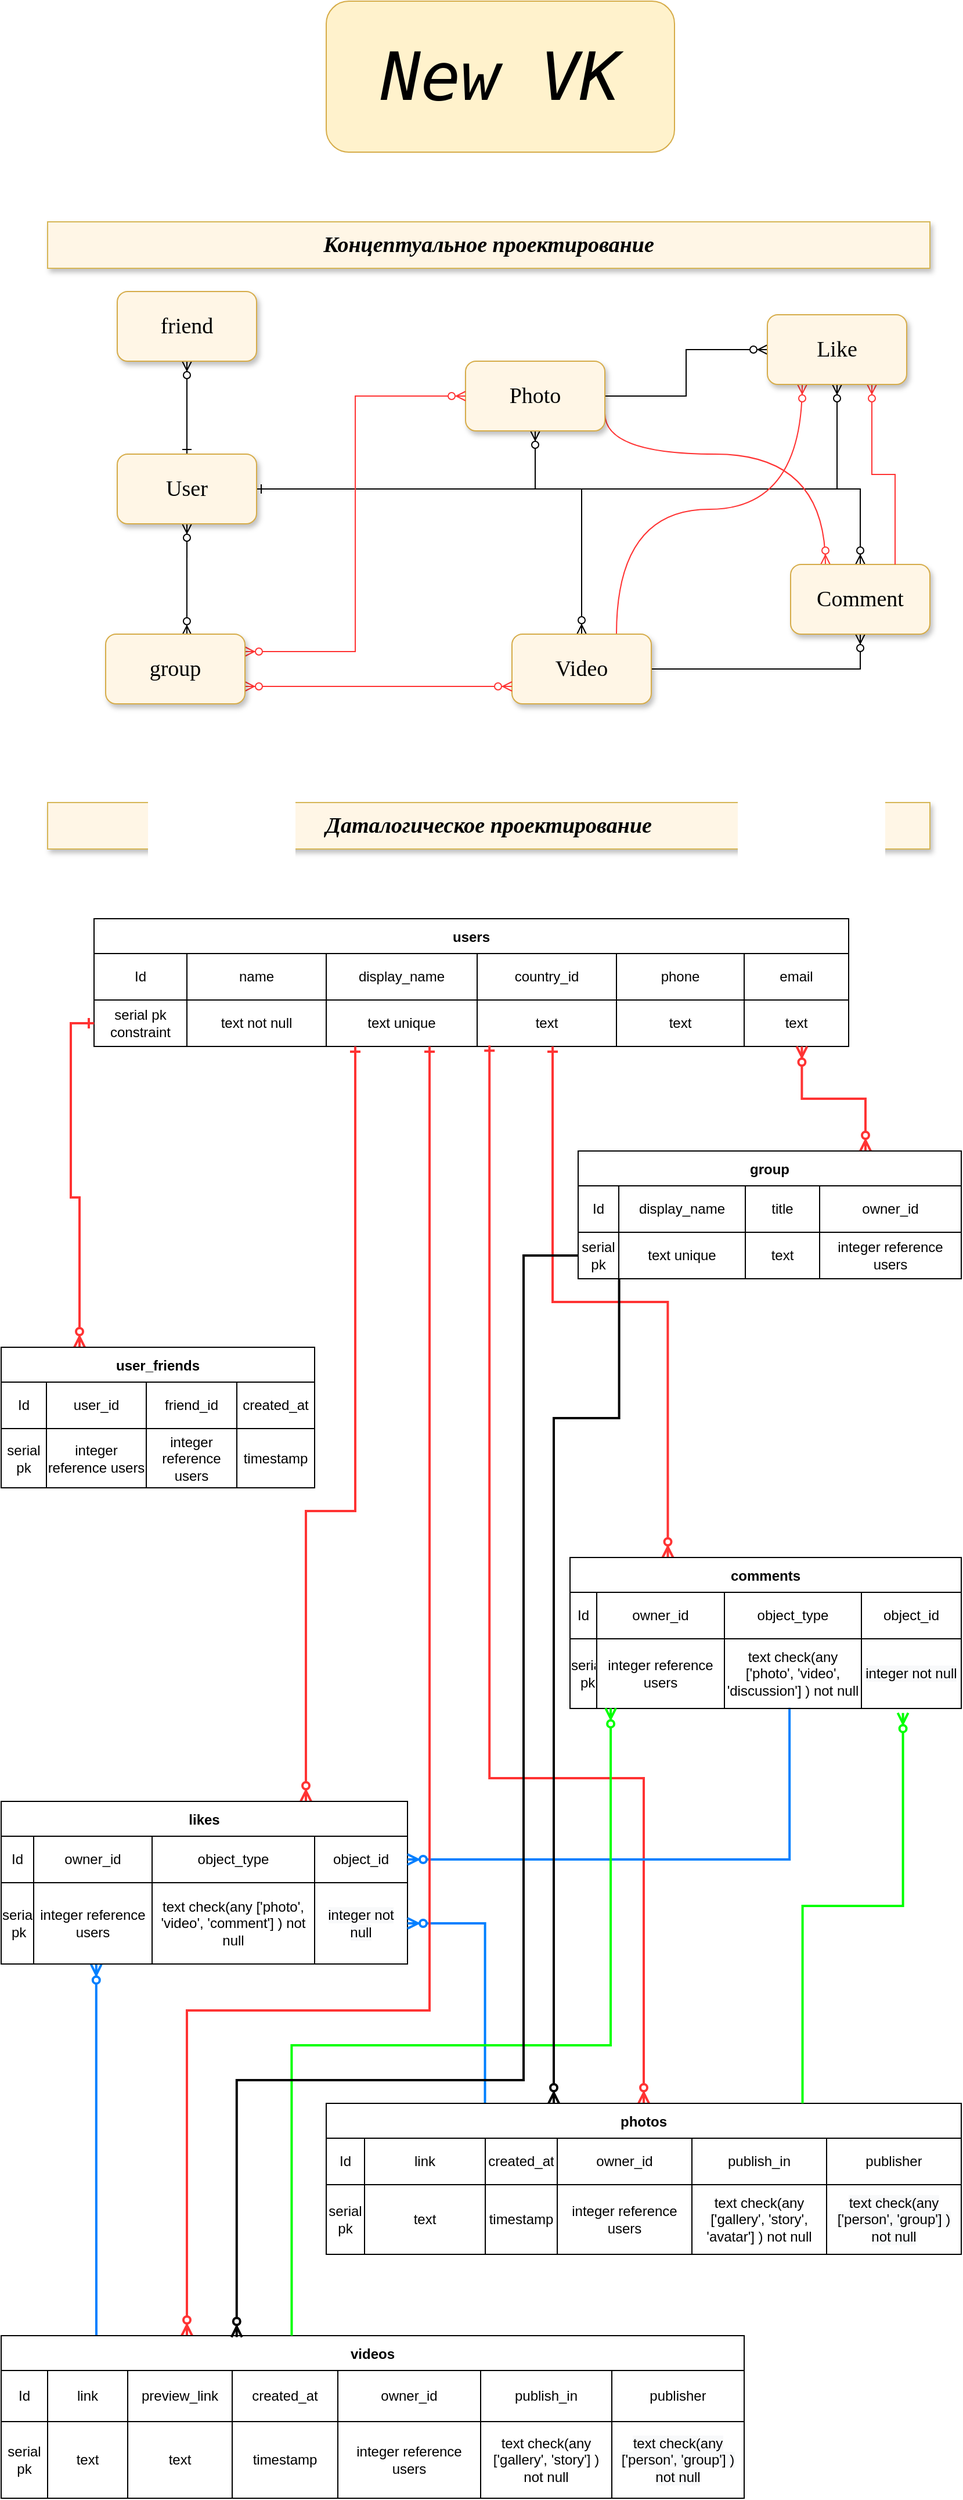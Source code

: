 <mxfile version="15.1.4" type="github">
  <diagram id="Rz3GIVtquo-JVCMN12t_" name="Page-1">
    <mxGraphModel dx="1384" dy="850" grid="1" gridSize="10" guides="1" tooltips="1" connect="1" arrows="1" fold="1" page="1" pageScale="1" pageWidth="827" pageHeight="1169" math="0" shadow="0">
      <root>
        <mxCell id="0" />
        <mxCell id="1" parent="0" />
        <mxCell id="J84wWIYpIRQKEK9uiSm3-2" value="users" style="shape=table;startSize=30;container=1;collapsible=0;childLayout=tableLayout;fontStyle=1;align=center;pointerEvents=1;" parent="1" vertex="1">
          <mxGeometry x="80" y="800" width="650" height="110" as="geometry" />
        </mxCell>
        <mxCell id="J84wWIYpIRQKEK9uiSm3-3" value="" style="shape=partialRectangle;html=1;whiteSpace=wrap;collapsible=0;dropTarget=0;pointerEvents=0;fillColor=none;top=0;left=0;bottom=0;right=0;points=[[0,0.5],[1,0.5]];portConstraint=eastwest;" parent="J84wWIYpIRQKEK9uiSm3-2" vertex="1">
          <mxGeometry y="30" width="650" height="40" as="geometry" />
        </mxCell>
        <mxCell id="J84wWIYpIRQKEK9uiSm3-4" value="Id" style="shape=partialRectangle;html=1;whiteSpace=wrap;connectable=0;fillColor=none;top=0;left=0;bottom=0;right=0;overflow=hidden;pointerEvents=1;" parent="J84wWIYpIRQKEK9uiSm3-3" vertex="1">
          <mxGeometry width="80" height="40" as="geometry" />
        </mxCell>
        <mxCell id="J84wWIYpIRQKEK9uiSm3-5" value="name" style="shape=partialRectangle;html=1;whiteSpace=wrap;connectable=0;fillColor=none;top=0;left=0;bottom=0;right=0;overflow=hidden;pointerEvents=1;" parent="J84wWIYpIRQKEK9uiSm3-3" vertex="1">
          <mxGeometry x="80" width="120" height="40" as="geometry" />
        </mxCell>
        <mxCell id="J84wWIYpIRQKEK9uiSm3-6" value="display_name" style="shape=partialRectangle;html=1;whiteSpace=wrap;connectable=0;fillColor=none;top=0;left=0;bottom=0;right=0;overflow=hidden;pointerEvents=1;" parent="J84wWIYpIRQKEK9uiSm3-3" vertex="1">
          <mxGeometry x="200" width="130" height="40" as="geometry" />
        </mxCell>
        <mxCell id="J84wWIYpIRQKEK9uiSm3-16" value="country_id" style="shape=partialRectangle;html=1;whiteSpace=wrap;connectable=0;fillColor=none;top=0;left=0;bottom=0;right=0;overflow=hidden;pointerEvents=1;" parent="J84wWIYpIRQKEK9uiSm3-3" vertex="1">
          <mxGeometry x="330" width="120" height="40" as="geometry" />
        </mxCell>
        <mxCell id="J84wWIYpIRQKEK9uiSm3-19" value="phone" style="shape=partialRectangle;html=1;whiteSpace=wrap;connectable=0;fillColor=none;top=0;left=0;bottom=0;right=0;overflow=hidden;pointerEvents=1;" parent="J84wWIYpIRQKEK9uiSm3-3" vertex="1">
          <mxGeometry x="450" width="110" height="40" as="geometry" />
        </mxCell>
        <mxCell id="J84wWIYpIRQKEK9uiSm3-22" value="email" style="shape=partialRectangle;html=1;whiteSpace=wrap;connectable=0;fillColor=none;top=0;left=0;bottom=0;right=0;overflow=hidden;pointerEvents=1;" parent="J84wWIYpIRQKEK9uiSm3-3" vertex="1">
          <mxGeometry x="560" width="90" height="40" as="geometry" />
        </mxCell>
        <mxCell id="J84wWIYpIRQKEK9uiSm3-7" value="" style="shape=partialRectangle;html=1;whiteSpace=wrap;collapsible=0;dropTarget=0;pointerEvents=0;fillColor=none;top=0;left=0;bottom=0;right=0;points=[[0,0.5],[1,0.5]];portConstraint=eastwest;" parent="J84wWIYpIRQKEK9uiSm3-2" vertex="1">
          <mxGeometry y="70" width="650" height="40" as="geometry" />
        </mxCell>
        <mxCell id="J84wWIYpIRQKEK9uiSm3-8" value="serial pk constraint" style="shape=partialRectangle;html=1;whiteSpace=wrap;connectable=0;fillColor=none;top=0;left=0;bottom=0;right=0;overflow=hidden;pointerEvents=1;" parent="J84wWIYpIRQKEK9uiSm3-7" vertex="1">
          <mxGeometry width="80" height="40" as="geometry" />
        </mxCell>
        <mxCell id="J84wWIYpIRQKEK9uiSm3-9" value="text not null" style="shape=partialRectangle;html=1;whiteSpace=wrap;connectable=0;fillColor=none;top=0;left=0;bottom=0;right=0;overflow=hidden;pointerEvents=1;" parent="J84wWIYpIRQKEK9uiSm3-7" vertex="1">
          <mxGeometry x="80" width="120" height="40" as="geometry" />
        </mxCell>
        <mxCell id="J84wWIYpIRQKEK9uiSm3-10" value="text unique" style="shape=partialRectangle;html=1;whiteSpace=wrap;connectable=0;fillColor=none;top=0;left=0;bottom=0;right=0;overflow=hidden;pointerEvents=1;" parent="J84wWIYpIRQKEK9uiSm3-7" vertex="1">
          <mxGeometry x="200" width="130" height="40" as="geometry" />
        </mxCell>
        <mxCell id="J84wWIYpIRQKEK9uiSm3-17" value="text" style="shape=partialRectangle;html=1;whiteSpace=wrap;connectable=0;fillColor=none;top=0;left=0;bottom=0;right=0;overflow=hidden;pointerEvents=1;" parent="J84wWIYpIRQKEK9uiSm3-7" vertex="1">
          <mxGeometry x="330" width="120" height="40" as="geometry" />
        </mxCell>
        <mxCell id="J84wWIYpIRQKEK9uiSm3-20" value="text" style="shape=partialRectangle;html=1;whiteSpace=wrap;connectable=0;fillColor=none;top=0;left=0;bottom=0;right=0;overflow=hidden;pointerEvents=1;" parent="J84wWIYpIRQKEK9uiSm3-7" vertex="1">
          <mxGeometry x="450" width="110" height="40" as="geometry" />
        </mxCell>
        <mxCell id="J84wWIYpIRQKEK9uiSm3-23" value="text" style="shape=partialRectangle;html=1;whiteSpace=wrap;connectable=0;fillColor=none;top=0;left=0;bottom=0;right=0;overflow=hidden;pointerEvents=1;" parent="J84wWIYpIRQKEK9uiSm3-7" vertex="1">
          <mxGeometry x="560" width="90" height="40" as="geometry" />
        </mxCell>
        <mxCell id="HgxCiPOgafSefp3VaVC9-189" style="edgeStyle=orthogonalEdgeStyle;rounded=0;jumpStyle=none;orthogonalLoop=1;jettySize=auto;html=1;exitX=0.75;exitY=0;exitDx=0;exitDy=0;fontFamily=Georgia;fontSize=19;startArrow=ERzeroToMany;startFill=1;endArrow=ERone;endFill=0;strokeWidth=2;strokeColor=#FF3333;" edge="1" parent="1" source="HgxCiPOgafSefp3VaVC9-118" target="J84wWIYpIRQKEK9uiSm3-7">
          <mxGeometry relative="1" as="geometry">
            <mxPoint x="305" y="910" as="targetPoint" />
            <Array as="points">
              <mxPoint x="262" y="1310" />
              <mxPoint x="305" y="1310" />
            </Array>
          </mxGeometry>
        </mxCell>
        <mxCell id="HgxCiPOgafSefp3VaVC9-192" style="edgeStyle=orthogonalEdgeStyle;rounded=0;jumpStyle=none;orthogonalLoop=1;jettySize=auto;html=1;exitX=0.234;exitY=1.005;exitDx=0;exitDy=0;fontFamily=Georgia;fontSize=19;startArrow=ERzeroToMany;startFill=1;endArrow=none;endFill=0;strokeWidth=2;exitPerimeter=0;strokeColor=#007FFF;" edge="1" parent="1" source="HgxCiPOgafSefp3VaVC9-126">
          <mxGeometry relative="1" as="geometry">
            <mxPoint x="82" y="2030" as="targetPoint" />
          </mxGeometry>
        </mxCell>
        <mxCell id="HgxCiPOgafSefp3VaVC9-118" value="likes" style="shape=table;startSize=30;container=1;collapsible=0;childLayout=tableLayout;fontStyle=1;align=center;pointerEvents=1;flipV=0;flipH=0;" vertex="1" parent="1">
          <mxGeometry y="1560" width="350" height="140" as="geometry" />
        </mxCell>
        <mxCell id="HgxCiPOgafSefp3VaVC9-119" value="" style="shape=partialRectangle;html=1;whiteSpace=wrap;collapsible=0;dropTarget=0;pointerEvents=0;fillColor=none;top=0;left=0;bottom=0;right=0;points=[[0,0.5],[1,0.5]];portConstraint=eastwest;" vertex="1" parent="HgxCiPOgafSefp3VaVC9-118">
          <mxGeometry y="30" width="350" height="40" as="geometry" />
        </mxCell>
        <mxCell id="HgxCiPOgafSefp3VaVC9-120" value="Id" style="shape=partialRectangle;html=1;whiteSpace=wrap;connectable=0;fillColor=none;top=0;left=0;bottom=0;right=0;overflow=hidden;pointerEvents=1;" vertex="1" parent="HgxCiPOgafSefp3VaVC9-119">
          <mxGeometry width="28" height="40" as="geometry" />
        </mxCell>
        <mxCell id="HgxCiPOgafSefp3VaVC9-123" value="owner_id" style="shape=partialRectangle;html=1;whiteSpace=wrap;connectable=0;fillColor=none;top=0;left=0;bottom=0;right=0;overflow=hidden;pointerEvents=1;" vertex="1" parent="HgxCiPOgafSefp3VaVC9-119">
          <mxGeometry x="28" width="102" height="40" as="geometry" />
        </mxCell>
        <mxCell id="HgxCiPOgafSefp3VaVC9-124" value="object_type" style="shape=partialRectangle;html=1;whiteSpace=wrap;connectable=0;fillColor=none;top=0;left=0;bottom=0;right=0;overflow=hidden;pointerEvents=1;" vertex="1" parent="HgxCiPOgafSefp3VaVC9-119">
          <mxGeometry x="130" width="140" height="40" as="geometry" />
        </mxCell>
        <mxCell id="HgxCiPOgafSefp3VaVC9-125" value="object_id" style="shape=partialRectangle;html=1;whiteSpace=wrap;connectable=0;fillColor=none;top=0;left=0;bottom=0;right=0;overflow=hidden;pointerEvents=1;" vertex="1" parent="HgxCiPOgafSefp3VaVC9-119">
          <mxGeometry x="270" width="80" height="40" as="geometry" />
        </mxCell>
        <mxCell id="HgxCiPOgafSefp3VaVC9-126" style="shape=partialRectangle;html=1;whiteSpace=wrap;collapsible=0;dropTarget=0;pointerEvents=0;fillColor=none;top=0;left=0;bottom=0;right=0;points=[[0,0.5],[1,0.5]];portConstraint=eastwest;" vertex="1" parent="HgxCiPOgafSefp3VaVC9-118">
          <mxGeometry y="70" width="350" height="70" as="geometry" />
        </mxCell>
        <mxCell id="HgxCiPOgafSefp3VaVC9-127" value="serial pk" style="shape=partialRectangle;html=1;whiteSpace=wrap;connectable=0;fillColor=none;top=0;left=0;bottom=0;right=0;overflow=hidden;pointerEvents=1;" vertex="1" parent="HgxCiPOgafSefp3VaVC9-126">
          <mxGeometry width="28" height="70" as="geometry" />
        </mxCell>
        <mxCell id="HgxCiPOgafSefp3VaVC9-130" value="integer reference users" style="shape=partialRectangle;html=1;whiteSpace=wrap;connectable=0;fillColor=none;top=0;left=0;bottom=0;right=0;overflow=hidden;pointerEvents=1;" vertex="1" parent="HgxCiPOgafSefp3VaVC9-126">
          <mxGeometry x="28" width="102" height="70" as="geometry" />
        </mxCell>
        <mxCell id="HgxCiPOgafSefp3VaVC9-131" value="text check(any [&#39;photo&#39;, &#39;video&#39;, &#39;comment&#39;] ) not null" style="shape=partialRectangle;html=1;whiteSpace=wrap;connectable=0;fillColor=none;top=0;left=0;bottom=0;right=0;overflow=hidden;pointerEvents=1;" vertex="1" parent="HgxCiPOgafSefp3VaVC9-126">
          <mxGeometry x="130" width="140" height="70" as="geometry" />
        </mxCell>
        <mxCell id="HgxCiPOgafSefp3VaVC9-132" value="&lt;span style=&quot;color: rgb(0 , 0 , 0) ; font-family: &amp;#34;helvetica&amp;#34; ; font-size: 12px ; font-style: normal ; font-weight: 400 ; letter-spacing: normal ; text-align: center ; text-indent: 0px ; text-transform: none ; word-spacing: 0px ; background-color: rgb(248 , 249 , 250) ; display: inline ; float: none&quot;&gt;integer not null&lt;/span&gt;" style="shape=partialRectangle;html=1;whiteSpace=wrap;connectable=0;fillColor=none;top=0;left=0;bottom=0;right=0;overflow=hidden;pointerEvents=1;" vertex="1" parent="HgxCiPOgafSefp3VaVC9-126">
          <mxGeometry x="270" width="80" height="70" as="geometry" />
        </mxCell>
        <UserObject label="&lt;pre&gt;&lt;font style=&quot;font-size: 57px&quot;&gt;New VK&lt;/font&gt;&lt;/pre&gt;" link="https://youtu.be/a0NjDx5UJsg?t=54" linkTarget="_blank" id="J84wWIYpIRQKEK9uiSm3-34">
          <mxCell style="rounded=1;whiteSpace=wrap;html=1;fontFamily=Georgia;fontStyle=2;horizontal=1;align=center;fillColor=#fff2cc;strokeColor=#D6AC49;" parent="1" vertex="1">
            <mxGeometry x="280" y="10" width="300" height="130" as="geometry" />
          </mxCell>
        </UserObject>
        <mxCell id="J84wWIYpIRQKEK9uiSm3-43" value="&lt;p style=&quot;line-height: 150%; font-size: 19px;&quot;&gt;&lt;font style=&quot;font-size: 19px;&quot;&gt;Концептуальное проектирование&lt;/font&gt;&lt;/p&gt;" style="text;html=1;align=center;verticalAlign=middle;whiteSpace=wrap;rounded=0;shadow=1;strokeColor=#d6b656;fillColor=#FFF6E6;fontFamily=Georgia;fontStyle=3;fontSize=19;" parent="1" vertex="1">
          <mxGeometry x="40" y="200" width="760" height="40" as="geometry" />
        </mxCell>
        <mxCell id="HgxCiPOgafSefp3VaVC9-7" style="edgeStyle=orthogonalEdgeStyle;rounded=0;orthogonalLoop=1;jettySize=auto;html=1;exitX=1;exitY=0.5;exitDx=0;exitDy=0;entryX=0.5;entryY=1;entryDx=0;entryDy=0;fontFamily=Georgia;fontSize=19;endArrow=ERzeroToMany;endFill=1;" edge="1" parent="1" source="J84wWIYpIRQKEK9uiSm3-47" target="HgxCiPOgafSefp3VaVC9-2">
          <mxGeometry relative="1" as="geometry" />
        </mxCell>
        <mxCell id="HgxCiPOgafSefp3VaVC9-9" style="edgeStyle=orthogonalEdgeStyle;rounded=0;orthogonalLoop=1;jettySize=auto;html=1;exitX=1;exitY=0.5;exitDx=0;exitDy=0;fontFamily=Georgia;fontSize=19;endArrow=ERzeroToMany;endFill=1;" edge="1" parent="1" source="J84wWIYpIRQKEK9uiSm3-47" target="HgxCiPOgafSefp3VaVC9-4">
          <mxGeometry relative="1" as="geometry" />
        </mxCell>
        <mxCell id="HgxCiPOgafSefp3VaVC9-10" style="edgeStyle=orthogonalEdgeStyle;rounded=0;orthogonalLoop=1;jettySize=auto;html=1;exitX=1;exitY=0.5;exitDx=0;exitDy=0;fontFamily=Georgia;fontSize=19;endArrow=ERzeroToMany;endFill=1;" edge="1" parent="1" source="J84wWIYpIRQKEK9uiSm3-47" target="J84wWIYpIRQKEK9uiSm3-48">
          <mxGeometry relative="1" as="geometry">
            <mxPoint x="447" y="320" as="targetPoint" />
          </mxGeometry>
        </mxCell>
        <mxCell id="HgxCiPOgafSefp3VaVC9-11" style="edgeStyle=orthogonalEdgeStyle;rounded=0;orthogonalLoop=1;jettySize=auto;html=1;exitX=1;exitY=0.5;exitDx=0;exitDy=0;fontFamily=Georgia;fontSize=19;endArrow=ERzeroToMany;endFill=1;entryX=0.5;entryY=1;entryDx=0;entryDy=0;startArrow=ERone;startFill=0;" edge="1" parent="1" source="J84wWIYpIRQKEK9uiSm3-47" target="HgxCiPOgafSefp3VaVC9-1">
          <mxGeometry relative="1" as="geometry" />
        </mxCell>
        <mxCell id="HgxCiPOgafSefp3VaVC9-15" style="edgeStyle=orthogonalEdgeStyle;rounded=0;orthogonalLoop=1;jettySize=auto;html=1;exitX=0.5;exitY=0;exitDx=0;exitDy=0;entryX=0.5;entryY=1;entryDx=0;entryDy=0;fontFamily=Georgia;fontSize=19;endArrow=ERzeroToMany;endFill=1;startArrow=ERone;startFill=0;" edge="1" parent="1" source="J84wWIYpIRQKEK9uiSm3-47" target="HgxCiPOgafSefp3VaVC9-5">
          <mxGeometry relative="1" as="geometry">
            <Array as="points">
              <mxPoint x="160" y="350" />
              <mxPoint x="160" y="350" />
            </Array>
          </mxGeometry>
        </mxCell>
        <mxCell id="HgxCiPOgafSefp3VaVC9-17" style="edgeStyle=orthogonalEdgeStyle;rounded=0;orthogonalLoop=1;jettySize=auto;html=1;exitX=0.5;exitY=1;exitDx=0;exitDy=0;entryX=0.583;entryY=0.015;entryDx=0;entryDy=0;entryPerimeter=0;fontFamily=Georgia;fontSize=19;endArrow=ERzeroToMany;endFill=1;startArrow=ERzeroToMany;startFill=1;" edge="1" parent="1" source="J84wWIYpIRQKEK9uiSm3-47" target="HgxCiPOgafSefp3VaVC9-16">
          <mxGeometry relative="1" as="geometry" />
        </mxCell>
        <mxCell id="J84wWIYpIRQKEK9uiSm3-47" value="User" style="rounded=1;whiteSpace=wrap;html=1;shadow=1;fontFamily=Georgia;fontSize=19;strokeColor=#D6AC49;fillColor=#FFF6E6;align=center;" parent="1" vertex="1">
          <mxGeometry x="100" y="400" width="120" height="60" as="geometry" />
        </mxCell>
        <mxCell id="HgxCiPOgafSefp3VaVC9-24" style="edgeStyle=orthogonalEdgeStyle;rounded=0;jumpStyle=none;orthogonalLoop=1;jettySize=auto;html=1;exitX=0.5;exitY=1;exitDx=0;exitDy=0;entryX=1;entryY=0.5;entryDx=0;entryDy=0;fontFamily=Georgia;fontSize=19;startArrow=ERzeroToMany;startFill=1;endArrow=none;endFill=0;" edge="1" parent="1" source="J84wWIYpIRQKEK9uiSm3-48" target="HgxCiPOgafSefp3VaVC9-4">
          <mxGeometry relative="1" as="geometry" />
        </mxCell>
        <mxCell id="HgxCiPOgafSefp3VaVC9-28" style="edgeStyle=orthogonalEdgeStyle;curved=1;rounded=0;jumpStyle=none;orthogonalLoop=1;jettySize=auto;html=1;exitX=0.25;exitY=0;exitDx=0;exitDy=0;entryX=1;entryY=0.75;entryDx=0;entryDy=0;fontFamily=Georgia;fontSize=19;startArrow=ERzeroToMany;startFill=1;endArrow=none;endFill=0;strokeColor=#FF3333;" edge="1" parent="1" source="J84wWIYpIRQKEK9uiSm3-48" target="HgxCiPOgafSefp3VaVC9-2">
          <mxGeometry relative="1" as="geometry">
            <Array as="points">
              <mxPoint x="710" y="400" />
              <mxPoint x="520" y="400" />
            </Array>
          </mxGeometry>
        </mxCell>
        <mxCell id="J84wWIYpIRQKEK9uiSm3-48" value="Comment" style="rounded=1;whiteSpace=wrap;html=1;shadow=1;fontFamily=Georgia;fontSize=19;strokeColor=#D6AC49;fillColor=#FFF6E6;align=center;" parent="1" vertex="1">
          <mxGeometry x="680" y="495" width="120" height="60" as="geometry" />
        </mxCell>
        <mxCell id="HgxCiPOgafSefp3VaVC9-19" style="rounded=0;orthogonalLoop=1;jettySize=auto;html=1;exitX=0.75;exitY=1;exitDx=0;exitDy=0;fontFamily=Georgia;fontSize=19;endArrow=none;endFill=0;jumpStyle=none;startArrow=ERzeroToMany;startFill=1;entryX=0.75;entryY=0;entryDx=0;entryDy=0;elbow=vertical;edgeStyle=orthogonalEdgeStyle;fillColor=#f8cecc;strokeColor=#FF3333;" edge="1" parent="1" source="HgxCiPOgafSefp3VaVC9-1" target="J84wWIYpIRQKEK9uiSm3-48">
          <mxGeometry relative="1" as="geometry">
            <mxPoint x="517" y="320" as="targetPoint" />
          </mxGeometry>
        </mxCell>
        <mxCell id="HgxCiPOgafSefp3VaVC9-21" style="edgeStyle=orthogonalEdgeStyle;rounded=0;jumpStyle=none;orthogonalLoop=1;jettySize=auto;html=1;exitX=0;exitY=0.5;exitDx=0;exitDy=0;entryX=1;entryY=0.5;entryDx=0;entryDy=0;fontFamily=Georgia;fontSize=19;startArrow=ERzeroToMany;startFill=1;endArrow=none;endFill=0;" edge="1" parent="1" source="HgxCiPOgafSefp3VaVC9-1" target="HgxCiPOgafSefp3VaVC9-2">
          <mxGeometry relative="1" as="geometry" />
        </mxCell>
        <mxCell id="HgxCiPOgafSefp3VaVC9-27" style="edgeStyle=orthogonalEdgeStyle;curved=1;rounded=0;jumpStyle=none;orthogonalLoop=1;jettySize=auto;html=1;exitX=0.25;exitY=1;exitDx=0;exitDy=0;entryX=0.75;entryY=0;entryDx=0;entryDy=0;fontFamily=Georgia;fontSize=19;startArrow=ERzeroToMany;startFill=1;endArrow=none;endFill=0;strokeColor=#FF3333;" edge="1" parent="1" source="HgxCiPOgafSefp3VaVC9-1" target="HgxCiPOgafSefp3VaVC9-4">
          <mxGeometry relative="1" as="geometry" />
        </mxCell>
        <mxCell id="HgxCiPOgafSefp3VaVC9-1" value="Like" style="rounded=1;whiteSpace=wrap;html=1;shadow=1;fontFamily=Georgia;fontSize=19;strokeColor=#D6AC49;fillColor=#FFF6E6;align=center;" vertex="1" parent="1">
          <mxGeometry x="660" y="280" width="120" height="60" as="geometry" />
        </mxCell>
        <mxCell id="HgxCiPOgafSefp3VaVC9-2" value="Photo" style="rounded=1;whiteSpace=wrap;html=1;shadow=1;fontFamily=Georgia;fontSize=19;strokeColor=#D6AC49;fillColor=#FFF6E6;align=center;" vertex="1" parent="1">
          <mxGeometry x="400" y="320" width="120" height="60" as="geometry" />
        </mxCell>
        <mxCell id="HgxCiPOgafSefp3VaVC9-4" value="Video" style="rounded=1;whiteSpace=wrap;html=1;shadow=1;fontFamily=Georgia;fontSize=19;strokeColor=#D6AC49;fillColor=#FFF6E6;align=center;" vertex="1" parent="1">
          <mxGeometry x="440" y="555" width="120" height="60" as="geometry" />
        </mxCell>
        <mxCell id="HgxCiPOgafSefp3VaVC9-5" value="friend" style="rounded=1;whiteSpace=wrap;html=1;shadow=1;fontFamily=Georgia;fontSize=19;strokeColor=#D6AC49;fillColor=#FFF6E6;align=center;" vertex="1" parent="1">
          <mxGeometry x="100" y="260" width="120" height="60" as="geometry" />
        </mxCell>
        <mxCell id="HgxCiPOgafSefp3VaVC9-29" style="edgeStyle=elbowEdgeStyle;rounded=0;jumpStyle=none;orthogonalLoop=1;jettySize=auto;html=1;exitX=1;exitY=0.25;exitDx=0;exitDy=0;entryX=0;entryY=0.5;entryDx=0;entryDy=0;fontFamily=Georgia;fontSize=19;startArrow=ERzeroToMany;startFill=1;endArrow=ERzeroToMany;endFill=1;strokeColor=#FF3333;" edge="1" parent="1" source="HgxCiPOgafSefp3VaVC9-16" target="HgxCiPOgafSefp3VaVC9-2">
          <mxGeometry relative="1" as="geometry" />
        </mxCell>
        <mxCell id="HgxCiPOgafSefp3VaVC9-32" style="edgeStyle=orthogonalEdgeStyle;rounded=0;jumpStyle=none;orthogonalLoop=1;jettySize=auto;html=1;exitX=1;exitY=0.75;exitDx=0;exitDy=0;entryX=0;entryY=0.75;entryDx=0;entryDy=0;fontFamily=Georgia;fontSize=19;startArrow=ERzeroToMany;startFill=1;endArrow=ERzeroToMany;endFill=1;strokeColor=#FF3333;" edge="1" parent="1" source="HgxCiPOgafSefp3VaVC9-16" target="HgxCiPOgafSefp3VaVC9-4">
          <mxGeometry relative="1" as="geometry" />
        </mxCell>
        <mxCell id="HgxCiPOgafSefp3VaVC9-16" value="group" style="rounded=1;whiteSpace=wrap;html=1;shadow=1;fontFamily=Georgia;fontSize=19;strokeColor=#D6AC49;fillColor=#FFF6E6;align=center;" vertex="1" parent="1">
          <mxGeometry x="90" y="555" width="120" height="60" as="geometry" />
        </mxCell>
        <mxCell id="HgxCiPOgafSefp3VaVC9-185" style="edgeStyle=orthogonalEdgeStyle;rounded=0;jumpStyle=none;orthogonalLoop=1;jettySize=auto;html=1;exitX=0.75;exitY=0;exitDx=0;exitDy=0;entryX=0.938;entryY=1;entryDx=0;entryDy=0;entryPerimeter=0;fontFamily=Georgia;fontSize=19;startArrow=ERzeroToMany;startFill=1;endArrow=ERzeroToMany;endFill=1;strokeColor=#FF3333;strokeWidth=2;" edge="1" parent="1" source="HgxCiPOgafSefp3VaVC9-33" target="J84wWIYpIRQKEK9uiSm3-7">
          <mxGeometry relative="1" as="geometry" />
        </mxCell>
        <mxCell id="HgxCiPOgafSefp3VaVC9-33" value="group" style="shape=table;startSize=30;container=1;collapsible=0;childLayout=tableLayout;fontStyle=1;align=center;pointerEvents=1;" vertex="1" parent="1">
          <mxGeometry x="497" y="1000" width="330" height="110" as="geometry" />
        </mxCell>
        <mxCell id="HgxCiPOgafSefp3VaVC9-34" value="" style="shape=partialRectangle;html=1;whiteSpace=wrap;collapsible=0;dropTarget=0;pointerEvents=0;fillColor=none;top=0;left=0;bottom=0;right=0;points=[[0,0.5],[1,0.5]];portConstraint=eastwest;" vertex="1" parent="HgxCiPOgafSefp3VaVC9-33">
          <mxGeometry y="30" width="330" height="40" as="geometry" />
        </mxCell>
        <mxCell id="HgxCiPOgafSefp3VaVC9-35" value="Id" style="shape=partialRectangle;html=1;whiteSpace=wrap;connectable=0;fillColor=none;top=0;left=0;bottom=0;right=0;overflow=hidden;pointerEvents=1;" vertex="1" parent="HgxCiPOgafSefp3VaVC9-34">
          <mxGeometry width="35" height="40" as="geometry" />
        </mxCell>
        <mxCell id="HgxCiPOgafSefp3VaVC9-37" value="display_name" style="shape=partialRectangle;html=1;whiteSpace=wrap;connectable=0;fillColor=none;top=0;left=0;bottom=0;right=0;overflow=hidden;pointerEvents=1;" vertex="1" parent="HgxCiPOgafSefp3VaVC9-34">
          <mxGeometry x="35" width="109" height="40" as="geometry" />
        </mxCell>
        <mxCell id="HgxCiPOgafSefp3VaVC9-40" value="title" style="shape=partialRectangle;html=1;whiteSpace=wrap;connectable=0;fillColor=none;top=0;left=0;bottom=0;right=0;overflow=hidden;pointerEvents=1;" vertex="1" parent="HgxCiPOgafSefp3VaVC9-34">
          <mxGeometry x="144" width="64" height="40" as="geometry" />
        </mxCell>
        <mxCell id="HgxCiPOgafSefp3VaVC9-55" value="owner_id" style="shape=partialRectangle;html=1;whiteSpace=wrap;connectable=0;fillColor=none;top=0;left=0;bottom=0;right=0;overflow=hidden;pointerEvents=1;" vertex="1" parent="HgxCiPOgafSefp3VaVC9-34">
          <mxGeometry x="208" width="122" height="40" as="geometry" />
        </mxCell>
        <mxCell id="HgxCiPOgafSefp3VaVC9-67" style="shape=partialRectangle;html=1;whiteSpace=wrap;collapsible=0;dropTarget=0;pointerEvents=0;fillColor=none;top=0;left=0;bottom=0;right=0;points=[[0,0.5],[1,0.5]];portConstraint=eastwest;" vertex="1" parent="HgxCiPOgafSefp3VaVC9-33">
          <mxGeometry y="70" width="330" height="40" as="geometry" />
        </mxCell>
        <mxCell id="HgxCiPOgafSefp3VaVC9-68" value="serial pk" style="shape=partialRectangle;html=1;whiteSpace=wrap;connectable=0;fillColor=none;top=0;left=0;bottom=0;right=0;overflow=hidden;pointerEvents=1;" vertex="1" parent="HgxCiPOgafSefp3VaVC9-67">
          <mxGeometry width="35" height="40" as="geometry" />
        </mxCell>
        <mxCell id="HgxCiPOgafSefp3VaVC9-69" value="text unique" style="shape=partialRectangle;html=1;whiteSpace=wrap;connectable=0;fillColor=none;top=0;left=0;bottom=0;right=0;overflow=hidden;pointerEvents=1;" vertex="1" parent="HgxCiPOgafSefp3VaVC9-67">
          <mxGeometry x="35" width="109" height="40" as="geometry" />
        </mxCell>
        <mxCell id="HgxCiPOgafSefp3VaVC9-70" value="text" style="shape=partialRectangle;html=1;whiteSpace=wrap;connectable=0;fillColor=none;top=0;left=0;bottom=0;right=0;overflow=hidden;pointerEvents=1;" vertex="1" parent="HgxCiPOgafSefp3VaVC9-67">
          <mxGeometry x="144" width="64" height="40" as="geometry" />
        </mxCell>
        <mxCell id="HgxCiPOgafSefp3VaVC9-71" value="integer reference users" style="shape=partialRectangle;html=1;whiteSpace=wrap;connectable=0;fillColor=none;top=0;left=0;bottom=0;right=0;overflow=hidden;pointerEvents=1;" vertex="1" parent="HgxCiPOgafSefp3VaVC9-67">
          <mxGeometry x="208" width="122" height="40" as="geometry" />
        </mxCell>
        <mxCell id="HgxCiPOgafSefp3VaVC9-65" style="edgeStyle=orthogonalEdgeStyle;rounded=0;jumpStyle=none;orthogonalLoop=1;jettySize=auto;html=1;exitX=1;exitY=0.5;exitDx=0;exitDy=0;fontFamily=Georgia;fontSize=19;startArrow=ERzeroToMany;startFill=1;endArrow=ERzeroToMany;endFill=1;strokeColor=#FF3333;" edge="1" parent="1" source="HgxCiPOgafSefp3VaVC9-34" target="J84wWIYpIRQKEK9uiSm3-11">
          <mxGeometry relative="1" as="geometry" />
        </mxCell>
        <mxCell id="HgxCiPOgafSefp3VaVC9-66" value="&lt;p style=&quot;line-height: 150% ; font-size: 19px&quot;&gt;&lt;font style=&quot;font-size: 19px&quot;&gt;Даталогическое проектирование&lt;/font&gt;&lt;/p&gt;" style="text;html=1;align=center;verticalAlign=middle;whiteSpace=wrap;rounded=0;shadow=1;strokeColor=#d6b656;fillColor=#FFF6E6;fontFamily=Georgia;fontStyle=3;fontSize=19;" vertex="1" parent="1">
          <mxGeometry x="40" y="700" width="760" height="40" as="geometry" />
        </mxCell>
        <mxCell id="HgxCiPOgafSefp3VaVC9-190" style="edgeStyle=orthogonalEdgeStyle;rounded=0;jumpStyle=none;orthogonalLoop=1;jettySize=auto;html=1;exitX=0.5;exitY=0;exitDx=0;exitDy=0;entryX=0.524;entryY=0.978;entryDx=0;entryDy=0;entryPerimeter=0;fontFamily=Georgia;fontSize=19;startArrow=ERzeroToMany;startFill=1;endArrow=ERone;endFill=0;strokeColor=#FF3333;strokeWidth=2;" edge="1" parent="1" source="HgxCiPOgafSefp3VaVC9-96" target="J84wWIYpIRQKEK9uiSm3-7">
          <mxGeometry relative="1" as="geometry">
            <Array as="points">
              <mxPoint x="554" y="1540" />
              <mxPoint x="421" y="1540" />
            </Array>
          </mxGeometry>
        </mxCell>
        <mxCell id="HgxCiPOgafSefp3VaVC9-193" style="edgeStyle=orthogonalEdgeStyle;rounded=0;jumpStyle=none;orthogonalLoop=1;jettySize=auto;html=1;exitX=0.25;exitY=0;exitDx=0;exitDy=0;entryX=1;entryY=0.5;entryDx=0;entryDy=0;fontFamily=Georgia;fontSize=19;startArrow=none;startFill=0;endArrow=ERzeroToMany;endFill=1;strokeWidth=2;strokeColor=#007FFF;" edge="1" parent="1" source="HgxCiPOgafSefp3VaVC9-96" target="HgxCiPOgafSefp3VaVC9-126">
          <mxGeometry relative="1" as="geometry" />
        </mxCell>
        <mxCell id="HgxCiPOgafSefp3VaVC9-96" value="photos" style="shape=table;startSize=30;container=1;collapsible=0;childLayout=tableLayout;fontStyle=1;align=center;pointerEvents=1;" vertex="1" parent="1">
          <mxGeometry x="280" y="1820" width="547" height="130" as="geometry" />
        </mxCell>
        <mxCell id="HgxCiPOgafSefp3VaVC9-97" value="" style="shape=partialRectangle;html=1;whiteSpace=wrap;collapsible=0;dropTarget=0;pointerEvents=0;fillColor=none;top=0;left=0;bottom=0;right=0;points=[[0,0.5],[1,0.5]];portConstraint=eastwest;" vertex="1" parent="HgxCiPOgafSefp3VaVC9-96">
          <mxGeometry y="30" width="547" height="40" as="geometry" />
        </mxCell>
        <mxCell id="HgxCiPOgafSefp3VaVC9-98" value="Id" style="shape=partialRectangle;html=1;whiteSpace=wrap;connectable=0;fillColor=none;top=0;left=0;bottom=0;right=0;overflow=hidden;pointerEvents=1;" vertex="1" parent="HgxCiPOgafSefp3VaVC9-97">
          <mxGeometry width="33" height="40" as="geometry" />
        </mxCell>
        <mxCell id="HgxCiPOgafSefp3VaVC9-99" value="link" style="shape=partialRectangle;html=1;whiteSpace=wrap;connectable=0;fillColor=none;top=0;left=0;bottom=0;right=0;overflow=hidden;pointerEvents=1;" vertex="1" parent="HgxCiPOgafSefp3VaVC9-97">
          <mxGeometry x="33" width="104" height="40" as="geometry" />
        </mxCell>
        <mxCell id="HgxCiPOgafSefp3VaVC9-100" value="created_at" style="shape=partialRectangle;html=1;whiteSpace=wrap;connectable=0;fillColor=none;top=0;left=0;bottom=0;right=0;overflow=hidden;pointerEvents=1;" vertex="1" parent="HgxCiPOgafSefp3VaVC9-97">
          <mxGeometry x="137" width="62" height="40" as="geometry" />
        </mxCell>
        <mxCell id="HgxCiPOgafSefp3VaVC9-101" value="owner_id" style="shape=partialRectangle;html=1;whiteSpace=wrap;connectable=0;fillColor=none;top=0;left=0;bottom=0;right=0;overflow=hidden;pointerEvents=1;" vertex="1" parent="HgxCiPOgafSefp3VaVC9-97">
          <mxGeometry x="199" width="116" height="40" as="geometry" />
        </mxCell>
        <mxCell id="HgxCiPOgafSefp3VaVC9-107" value="publish_in" style="shape=partialRectangle;html=1;whiteSpace=wrap;connectable=0;fillColor=none;top=0;left=0;bottom=0;right=0;overflow=hidden;pointerEvents=1;" vertex="1" parent="HgxCiPOgafSefp3VaVC9-97">
          <mxGeometry x="315" width="116" height="40" as="geometry" />
        </mxCell>
        <mxCell id="HgxCiPOgafSefp3VaVC9-111" value="publisher" style="shape=partialRectangle;html=1;whiteSpace=wrap;connectable=0;fillColor=none;top=0;left=0;bottom=0;right=0;overflow=hidden;pointerEvents=1;" vertex="1" parent="HgxCiPOgafSefp3VaVC9-97">
          <mxGeometry x="431" width="116" height="40" as="geometry" />
        </mxCell>
        <mxCell id="HgxCiPOgafSefp3VaVC9-102" style="shape=partialRectangle;html=1;whiteSpace=wrap;collapsible=0;dropTarget=0;pointerEvents=0;fillColor=none;top=0;left=0;bottom=0;right=0;points=[[0,0.5],[1,0.5]];portConstraint=eastwest;" vertex="1" parent="HgxCiPOgafSefp3VaVC9-96">
          <mxGeometry y="70" width="547" height="60" as="geometry" />
        </mxCell>
        <mxCell id="HgxCiPOgafSefp3VaVC9-103" value="serial pk" style="shape=partialRectangle;html=1;whiteSpace=wrap;connectable=0;fillColor=none;top=0;left=0;bottom=0;right=0;overflow=hidden;pointerEvents=1;" vertex="1" parent="HgxCiPOgafSefp3VaVC9-102">
          <mxGeometry width="33" height="60" as="geometry" />
        </mxCell>
        <mxCell id="HgxCiPOgafSefp3VaVC9-104" value="text" style="shape=partialRectangle;html=1;whiteSpace=wrap;connectable=0;fillColor=none;top=0;left=0;bottom=0;right=0;overflow=hidden;pointerEvents=1;" vertex="1" parent="HgxCiPOgafSefp3VaVC9-102">
          <mxGeometry x="33" width="104" height="60" as="geometry" />
        </mxCell>
        <mxCell id="HgxCiPOgafSefp3VaVC9-105" value="timestamp" style="shape=partialRectangle;html=1;whiteSpace=wrap;connectable=0;fillColor=none;top=0;left=0;bottom=0;right=0;overflow=hidden;pointerEvents=1;" vertex="1" parent="HgxCiPOgafSefp3VaVC9-102">
          <mxGeometry x="137" width="62" height="60" as="geometry" />
        </mxCell>
        <mxCell id="HgxCiPOgafSefp3VaVC9-106" value="integer reference users" style="shape=partialRectangle;html=1;whiteSpace=wrap;connectable=0;fillColor=none;top=0;left=0;bottom=0;right=0;overflow=hidden;pointerEvents=1;" vertex="1" parent="HgxCiPOgafSefp3VaVC9-102">
          <mxGeometry x="199" width="116" height="60" as="geometry" />
        </mxCell>
        <mxCell id="HgxCiPOgafSefp3VaVC9-108" value="text check(any [&#39;gallery&#39;, &#39;story&#39;, &#39;avatar&#39;] ) not null" style="shape=partialRectangle;html=1;whiteSpace=wrap;connectable=0;fillColor=none;top=0;left=0;bottom=0;right=0;overflow=hidden;pointerEvents=1;" vertex="1" parent="HgxCiPOgafSefp3VaVC9-102">
          <mxGeometry x="315" width="116" height="60" as="geometry" />
        </mxCell>
        <mxCell id="HgxCiPOgafSefp3VaVC9-112" value="&lt;span style=&quot;color: rgb(0 , 0 , 0) ; font-family: &amp;#34;helvetica&amp;#34; ; font-size: 12px ; font-style: normal ; font-weight: 400 ; letter-spacing: normal ; text-align: center ; text-indent: 0px ; text-transform: none ; word-spacing: 0px ; background-color: rgb(248 , 249 , 250) ; display: inline ; float: none&quot;&gt;text check(any [&#39;person&#39;, &#39;group&#39;] ) not null&lt;/span&gt;" style="shape=partialRectangle;html=1;whiteSpace=wrap;connectable=0;fillColor=none;top=0;left=0;bottom=0;right=0;overflow=hidden;pointerEvents=1;" vertex="1" parent="HgxCiPOgafSefp3VaVC9-102">
          <mxGeometry x="431" width="116" height="60" as="geometry" />
        </mxCell>
        <mxCell id="HgxCiPOgafSefp3VaVC9-188" style="edgeStyle=orthogonalEdgeStyle;rounded=0;jumpStyle=none;orthogonalLoop=1;jettySize=auto;html=1;exitX=0.25;exitY=0;exitDx=0;exitDy=0;fontFamily=Georgia;fontSize=19;startArrow=ERzeroToMany;startFill=1;endArrow=ERone;endFill=0;strokeColor=#FF3333;strokeWidth=2;" edge="1" parent="1" source="HgxCiPOgafSefp3VaVC9-133" target="J84wWIYpIRQKEK9uiSm3-7">
          <mxGeometry relative="1" as="geometry">
            <Array as="points">
              <mxPoint x="574" y="1130" />
              <mxPoint x="475" y="1130" />
            </Array>
          </mxGeometry>
        </mxCell>
        <mxCell id="HgxCiPOgafSefp3VaVC9-194" style="edgeStyle=orthogonalEdgeStyle;rounded=0;jumpStyle=none;orthogonalLoop=1;jettySize=auto;html=1;entryX=1;entryY=0.5;entryDx=0;entryDy=0;fontFamily=Georgia;fontSize=19;startArrow=none;startFill=0;endArrow=ERzeroToMany;endFill=1;strokeWidth=2;exitX=0.561;exitY=0.99;exitDx=0;exitDy=0;exitPerimeter=0;strokeColor=#007FFF;" edge="1" parent="1" source="HgxCiPOgafSefp3VaVC9-139" target="HgxCiPOgafSefp3VaVC9-119">
          <mxGeometry relative="1" as="geometry">
            <mxPoint x="680" y="1483" as="sourcePoint" />
          </mxGeometry>
        </mxCell>
        <mxCell id="HgxCiPOgafSefp3VaVC9-195" style="edgeStyle=orthogonalEdgeStyle;rounded=0;jumpStyle=none;orthogonalLoop=1;jettySize=auto;html=1;exitX=0.851;exitY=1.064;exitDx=0;exitDy=0;entryX=0.75;entryY=0;entryDx=0;entryDy=0;fontFamily=Georgia;fontSize=19;startArrow=ERzeroToMany;startFill=1;endArrow=none;endFill=0;strokeWidth=2;exitPerimeter=0;strokeColor=#00FF00;" edge="1" parent="1" source="HgxCiPOgafSefp3VaVC9-139" target="HgxCiPOgafSefp3VaVC9-96">
          <mxGeometry relative="1" as="geometry">
            <Array as="points">
              <mxPoint x="777" y="1650" />
              <mxPoint x="690" y="1650" />
            </Array>
          </mxGeometry>
        </mxCell>
        <mxCell id="HgxCiPOgafSefp3VaVC9-133" value="comments" style="shape=table;startSize=30;container=1;collapsible=0;childLayout=tableLayout;fontStyle=1;align=center;pointerEvents=1;" vertex="1" parent="1">
          <mxGeometry x="490" y="1350" width="337" height="130" as="geometry" />
        </mxCell>
        <mxCell id="HgxCiPOgafSefp3VaVC9-134" value="" style="shape=partialRectangle;html=1;whiteSpace=wrap;collapsible=0;dropTarget=0;pointerEvents=0;fillColor=none;top=0;left=0;bottom=0;right=0;points=[[0,0.5],[1,0.5]];portConstraint=eastwest;" vertex="1" parent="HgxCiPOgafSefp3VaVC9-133">
          <mxGeometry y="30" width="337" height="40" as="geometry" />
        </mxCell>
        <mxCell id="HgxCiPOgafSefp3VaVC9-135" value="Id" style="shape=partialRectangle;html=1;whiteSpace=wrap;connectable=0;fillColor=none;top=0;left=0;bottom=0;right=0;overflow=hidden;pointerEvents=1;" vertex="1" parent="HgxCiPOgafSefp3VaVC9-134">
          <mxGeometry width="23" height="40" as="geometry" />
        </mxCell>
        <mxCell id="HgxCiPOgafSefp3VaVC9-136" value="owner_id" style="shape=partialRectangle;html=1;whiteSpace=wrap;connectable=0;fillColor=none;top=0;left=0;bottom=0;right=0;overflow=hidden;pointerEvents=1;" vertex="1" parent="HgxCiPOgafSefp3VaVC9-134">
          <mxGeometry x="23" width="110" height="40" as="geometry" />
        </mxCell>
        <mxCell id="HgxCiPOgafSefp3VaVC9-137" value="object_type" style="shape=partialRectangle;html=1;whiteSpace=wrap;connectable=0;fillColor=none;top=0;left=0;bottom=0;right=0;overflow=hidden;pointerEvents=1;" vertex="1" parent="HgxCiPOgafSefp3VaVC9-134">
          <mxGeometry x="133" width="118" height="40" as="geometry" />
        </mxCell>
        <mxCell id="HgxCiPOgafSefp3VaVC9-138" value="object_id" style="shape=partialRectangle;html=1;whiteSpace=wrap;connectable=0;fillColor=none;top=0;left=0;bottom=0;right=0;overflow=hidden;pointerEvents=1;" vertex="1" parent="HgxCiPOgafSefp3VaVC9-134">
          <mxGeometry x="251" width="86" height="40" as="geometry" />
        </mxCell>
        <mxCell id="HgxCiPOgafSefp3VaVC9-139" style="shape=partialRectangle;html=1;whiteSpace=wrap;collapsible=0;dropTarget=0;pointerEvents=0;fillColor=none;top=0;left=0;bottom=0;right=0;points=[[0,0.5],[1,0.5]];portConstraint=eastwest;" vertex="1" parent="HgxCiPOgafSefp3VaVC9-133">
          <mxGeometry y="70" width="337" height="60" as="geometry" />
        </mxCell>
        <mxCell id="HgxCiPOgafSefp3VaVC9-140" value="serial pk" style="shape=partialRectangle;html=1;whiteSpace=wrap;connectable=0;fillColor=none;top=0;left=0;bottom=0;right=0;overflow=hidden;pointerEvents=1;" vertex="1" parent="HgxCiPOgafSefp3VaVC9-139">
          <mxGeometry width="23" height="60" as="geometry" />
        </mxCell>
        <mxCell id="HgxCiPOgafSefp3VaVC9-141" value="integer reference users" style="shape=partialRectangle;html=1;whiteSpace=wrap;connectable=0;fillColor=none;top=0;left=0;bottom=0;right=0;overflow=hidden;pointerEvents=1;" vertex="1" parent="HgxCiPOgafSefp3VaVC9-139">
          <mxGeometry x="23" width="110" height="60" as="geometry" />
        </mxCell>
        <mxCell id="HgxCiPOgafSefp3VaVC9-142" value="text check(any [&#39;photo&#39;, &#39;video&#39;, &#39;discussion&#39;] ) not null" style="shape=partialRectangle;html=1;whiteSpace=wrap;connectable=0;fillColor=none;top=0;left=0;bottom=0;right=0;overflow=hidden;pointerEvents=1;" vertex="1" parent="HgxCiPOgafSefp3VaVC9-139">
          <mxGeometry x="133" width="118" height="60" as="geometry" />
        </mxCell>
        <mxCell id="HgxCiPOgafSefp3VaVC9-143" value="&lt;span style=&quot;color: rgb(0 , 0 , 0) ; font-family: &amp;#34;helvetica&amp;#34; ; font-size: 12px ; font-style: normal ; font-weight: 400 ; letter-spacing: normal ; text-align: center ; text-indent: 0px ; text-transform: none ; word-spacing: 0px ; background-color: rgb(248 , 249 , 250) ; display: inline ; float: none&quot;&gt;integer not null&lt;/span&gt;" style="shape=partialRectangle;html=1;whiteSpace=wrap;connectable=0;fillColor=none;top=0;left=0;bottom=0;right=0;overflow=hidden;pointerEvents=1;" vertex="1" parent="HgxCiPOgafSefp3VaVC9-139">
          <mxGeometry x="251" width="86" height="60" as="geometry" />
        </mxCell>
        <mxCell id="HgxCiPOgafSefp3VaVC9-191" style="edgeStyle=orthogonalEdgeStyle;rounded=0;jumpStyle=none;orthogonalLoop=1;jettySize=auto;html=1;exitX=0.25;exitY=0;exitDx=0;exitDy=0;fontFamily=Georgia;fontSize=19;startArrow=ERzeroToMany;startFill=1;endArrow=ERone;endFill=0;strokeColor=#FF3333;strokeWidth=2;" edge="1" parent="1" source="HgxCiPOgafSefp3VaVC9-147" target="J84wWIYpIRQKEK9uiSm3-7">
          <mxGeometry relative="1" as="geometry">
            <Array as="points">
              <mxPoint x="160" y="1740" />
              <mxPoint x="369" y="1740" />
            </Array>
          </mxGeometry>
        </mxCell>
        <mxCell id="HgxCiPOgafSefp3VaVC9-147" value="videos" style="shape=table;startSize=30;container=1;collapsible=0;childLayout=tableLayout;fontStyle=1;align=center;pointerEvents=1;" vertex="1" parent="1">
          <mxGeometry y="2020" width="640" height="140" as="geometry" />
        </mxCell>
        <mxCell id="HgxCiPOgafSefp3VaVC9-148" value="" style="shape=partialRectangle;html=1;whiteSpace=wrap;collapsible=0;dropTarget=0;pointerEvents=0;fillColor=none;top=0;left=0;bottom=0;right=0;points=[[0,0.5],[1,0.5]];portConstraint=eastwest;" vertex="1" parent="HgxCiPOgafSefp3VaVC9-147">
          <mxGeometry y="30" width="640" height="44" as="geometry" />
        </mxCell>
        <mxCell id="HgxCiPOgafSefp3VaVC9-149" value="Id" style="shape=partialRectangle;html=1;whiteSpace=wrap;connectable=0;fillColor=none;top=0;left=0;bottom=0;right=0;overflow=hidden;pointerEvents=1;" vertex="1" parent="HgxCiPOgafSefp3VaVC9-148">
          <mxGeometry width="40" height="44" as="geometry" />
        </mxCell>
        <mxCell id="HgxCiPOgafSefp3VaVC9-150" value="link" style="shape=partialRectangle;html=1;whiteSpace=wrap;connectable=0;fillColor=none;top=0;left=0;bottom=0;right=0;overflow=hidden;pointerEvents=1;" vertex="1" parent="HgxCiPOgafSefp3VaVC9-148">
          <mxGeometry x="40" width="69" height="44" as="geometry" />
        </mxCell>
        <mxCell id="HgxCiPOgafSefp3VaVC9-163" value="preview_link" style="shape=partialRectangle;html=1;whiteSpace=wrap;connectable=0;fillColor=none;top=0;left=0;bottom=0;right=0;overflow=hidden;pointerEvents=1;" vertex="1" parent="HgxCiPOgafSefp3VaVC9-148">
          <mxGeometry x="109" width="90" height="44" as="geometry" />
        </mxCell>
        <mxCell id="HgxCiPOgafSefp3VaVC9-151" value="created_at" style="shape=partialRectangle;html=1;whiteSpace=wrap;connectable=0;fillColor=none;top=0;left=0;bottom=0;right=0;overflow=hidden;pointerEvents=1;" vertex="1" parent="HgxCiPOgafSefp3VaVC9-148">
          <mxGeometry x="199" width="91" height="44" as="geometry" />
        </mxCell>
        <mxCell id="HgxCiPOgafSefp3VaVC9-152" value="owner_id" style="shape=partialRectangle;html=1;whiteSpace=wrap;connectable=0;fillColor=none;top=0;left=0;bottom=0;right=0;overflow=hidden;pointerEvents=1;" vertex="1" parent="HgxCiPOgafSefp3VaVC9-148">
          <mxGeometry x="290" width="123" height="44" as="geometry" />
        </mxCell>
        <mxCell id="HgxCiPOgafSefp3VaVC9-153" value="publish_in" style="shape=partialRectangle;html=1;whiteSpace=wrap;connectable=0;fillColor=none;top=0;left=0;bottom=0;right=0;overflow=hidden;pointerEvents=1;" vertex="1" parent="HgxCiPOgafSefp3VaVC9-148">
          <mxGeometry x="413" width="113" height="44" as="geometry" />
        </mxCell>
        <mxCell id="HgxCiPOgafSefp3VaVC9-154" value="publisher" style="shape=partialRectangle;html=1;whiteSpace=wrap;connectable=0;fillColor=none;top=0;left=0;bottom=0;right=0;overflow=hidden;pointerEvents=1;" vertex="1" parent="HgxCiPOgafSefp3VaVC9-148">
          <mxGeometry x="526" width="114" height="44" as="geometry" />
        </mxCell>
        <mxCell id="HgxCiPOgafSefp3VaVC9-155" style="shape=partialRectangle;html=1;whiteSpace=wrap;collapsible=0;dropTarget=0;pointerEvents=0;fillColor=none;top=0;left=0;bottom=0;right=0;points=[[0,0.5],[1,0.5]];portConstraint=eastwest;" vertex="1" parent="HgxCiPOgafSefp3VaVC9-147">
          <mxGeometry y="74" width="640" height="66" as="geometry" />
        </mxCell>
        <mxCell id="HgxCiPOgafSefp3VaVC9-156" value="serial pk" style="shape=partialRectangle;html=1;whiteSpace=wrap;connectable=0;fillColor=none;top=0;left=0;bottom=0;right=0;overflow=hidden;pointerEvents=1;" vertex="1" parent="HgxCiPOgafSefp3VaVC9-155">
          <mxGeometry width="40" height="66" as="geometry" />
        </mxCell>
        <mxCell id="HgxCiPOgafSefp3VaVC9-157" value="text" style="shape=partialRectangle;html=1;whiteSpace=wrap;connectable=0;fillColor=none;top=0;left=0;bottom=0;right=0;overflow=hidden;pointerEvents=1;" vertex="1" parent="HgxCiPOgafSefp3VaVC9-155">
          <mxGeometry x="40" width="69" height="66" as="geometry" />
        </mxCell>
        <mxCell id="HgxCiPOgafSefp3VaVC9-164" value="text" style="shape=partialRectangle;html=1;whiteSpace=wrap;connectable=0;fillColor=none;top=0;left=0;bottom=0;right=0;overflow=hidden;pointerEvents=1;" vertex="1" parent="HgxCiPOgafSefp3VaVC9-155">
          <mxGeometry x="109" width="90" height="66" as="geometry" />
        </mxCell>
        <mxCell id="HgxCiPOgafSefp3VaVC9-158" value="timestamp" style="shape=partialRectangle;html=1;whiteSpace=wrap;connectable=0;fillColor=none;top=0;left=0;bottom=0;right=0;overflow=hidden;pointerEvents=1;" vertex="1" parent="HgxCiPOgafSefp3VaVC9-155">
          <mxGeometry x="199" width="91" height="66" as="geometry" />
        </mxCell>
        <mxCell id="HgxCiPOgafSefp3VaVC9-159" value="integer reference users" style="shape=partialRectangle;html=1;whiteSpace=wrap;connectable=0;fillColor=none;top=0;left=0;bottom=0;right=0;overflow=hidden;pointerEvents=1;" vertex="1" parent="HgxCiPOgafSefp3VaVC9-155">
          <mxGeometry x="290" width="123" height="66" as="geometry" />
        </mxCell>
        <mxCell id="HgxCiPOgafSefp3VaVC9-160" value="text check(any [&#39;gallery&#39;, &#39;story&#39;] ) not null" style="shape=partialRectangle;html=1;whiteSpace=wrap;connectable=0;fillColor=none;top=0;left=0;bottom=0;right=0;overflow=hidden;pointerEvents=1;" vertex="1" parent="HgxCiPOgafSefp3VaVC9-155">
          <mxGeometry x="413" width="113" height="66" as="geometry" />
        </mxCell>
        <mxCell id="HgxCiPOgafSefp3VaVC9-161" value="&lt;span style=&quot;color: rgb(0 , 0 , 0) ; font-family: &amp;#34;helvetica&amp;#34; ; font-size: 12px ; font-style: normal ; font-weight: 400 ; letter-spacing: normal ; text-align: center ; text-indent: 0px ; text-transform: none ; word-spacing: 0px ; background-color: rgb(248 , 249 , 250) ; display: inline ; float: none&quot;&gt;text check(any [&#39;person&#39;, &#39;group&#39;] ) not null&lt;/span&gt;" style="shape=partialRectangle;html=1;whiteSpace=wrap;connectable=0;fillColor=none;top=0;left=0;bottom=0;right=0;overflow=hidden;pointerEvents=1;" vertex="1" parent="HgxCiPOgafSefp3VaVC9-155">
          <mxGeometry x="526" width="114" height="66" as="geometry" />
        </mxCell>
        <mxCell id="HgxCiPOgafSefp3VaVC9-187" style="edgeStyle=orthogonalEdgeStyle;rounded=0;jumpStyle=none;orthogonalLoop=1;jettySize=auto;html=1;exitX=0.25;exitY=0;exitDx=0;exitDy=0;entryX=0;entryY=0.5;entryDx=0;entryDy=0;fontFamily=Georgia;fontSize=19;startArrow=ERzeroToMany;startFill=1;endArrow=ERone;endFill=0;strokeColor=#FF3333;strokeWidth=2;" edge="1" parent="1" source="HgxCiPOgafSefp3VaVC9-166" target="J84wWIYpIRQKEK9uiSm3-7">
          <mxGeometry relative="1" as="geometry">
            <Array as="points">
              <mxPoint x="68" y="1040" />
              <mxPoint x="60" y="1040" />
              <mxPoint x="60" y="890" />
            </Array>
          </mxGeometry>
        </mxCell>
        <mxCell id="HgxCiPOgafSefp3VaVC9-166" value="user_friends" style="shape=table;startSize=30;container=1;collapsible=0;childLayout=tableLayout;fontStyle=1;align=center;pointerEvents=1;" vertex="1" parent="1">
          <mxGeometry y="1169" width="270" height="121" as="geometry" />
        </mxCell>
        <mxCell id="HgxCiPOgafSefp3VaVC9-167" value="" style="shape=partialRectangle;html=1;whiteSpace=wrap;collapsible=0;dropTarget=0;pointerEvents=0;fillColor=none;top=0;left=0;bottom=0;right=0;points=[[0,0.5],[1,0.5]];portConstraint=eastwest;" vertex="1" parent="HgxCiPOgafSefp3VaVC9-166">
          <mxGeometry y="30" width="270" height="40" as="geometry" />
        </mxCell>
        <mxCell id="HgxCiPOgafSefp3VaVC9-168" value="Id" style="shape=partialRectangle;html=1;whiteSpace=wrap;connectable=0;fillColor=none;top=0;left=0;bottom=0;right=0;overflow=hidden;pointerEvents=1;" vertex="1" parent="HgxCiPOgafSefp3VaVC9-167">
          <mxGeometry width="39" height="40" as="geometry" />
        </mxCell>
        <mxCell id="HgxCiPOgafSefp3VaVC9-169" value="user_id" style="shape=partialRectangle;html=1;whiteSpace=wrap;connectable=0;fillColor=none;top=0;left=0;bottom=0;right=0;overflow=hidden;pointerEvents=1;" vertex="1" parent="HgxCiPOgafSefp3VaVC9-167">
          <mxGeometry x="39" width="86" height="40" as="geometry" />
        </mxCell>
        <mxCell id="HgxCiPOgafSefp3VaVC9-170" value="friend_id" style="shape=partialRectangle;html=1;whiteSpace=wrap;connectable=0;fillColor=none;top=0;left=0;bottom=0;right=0;overflow=hidden;pointerEvents=1;" vertex="1" parent="HgxCiPOgafSefp3VaVC9-167">
          <mxGeometry x="125" width="78" height="40" as="geometry" />
        </mxCell>
        <mxCell id="HgxCiPOgafSefp3VaVC9-171" value="created_at" style="shape=partialRectangle;html=1;whiteSpace=wrap;connectable=0;fillColor=none;top=0;left=0;bottom=0;right=0;overflow=hidden;pointerEvents=1;" vertex="1" parent="HgxCiPOgafSefp3VaVC9-167">
          <mxGeometry x="203" width="67" height="40" as="geometry" />
        </mxCell>
        <mxCell id="HgxCiPOgafSefp3VaVC9-174" value="" style="shape=partialRectangle;html=1;whiteSpace=wrap;collapsible=0;dropTarget=0;pointerEvents=0;fillColor=none;top=0;left=0;bottom=0;right=0;points=[[0,0.5],[1,0.5]];portConstraint=eastwest;" vertex="1" parent="HgxCiPOgafSefp3VaVC9-166">
          <mxGeometry y="70" width="270" height="51" as="geometry" />
        </mxCell>
        <mxCell id="HgxCiPOgafSefp3VaVC9-175" value="serial pk" style="shape=partialRectangle;html=1;whiteSpace=wrap;connectable=0;fillColor=none;top=0;left=0;bottom=0;right=0;overflow=hidden;pointerEvents=1;" vertex="1" parent="HgxCiPOgafSefp3VaVC9-174">
          <mxGeometry width="39" height="51" as="geometry" />
        </mxCell>
        <mxCell id="HgxCiPOgafSefp3VaVC9-176" value="integer reference users" style="shape=partialRectangle;html=1;whiteSpace=wrap;connectable=0;fillColor=none;top=0;left=0;bottom=0;right=0;overflow=hidden;pointerEvents=1;" vertex="1" parent="HgxCiPOgafSefp3VaVC9-174">
          <mxGeometry x="39" width="86" height="51" as="geometry" />
        </mxCell>
        <mxCell id="HgxCiPOgafSefp3VaVC9-177" value="integer reference users" style="shape=partialRectangle;html=1;whiteSpace=wrap;connectable=0;fillColor=none;top=0;left=0;bottom=0;right=0;overflow=hidden;pointerEvents=1;" vertex="1" parent="HgxCiPOgafSefp3VaVC9-174">
          <mxGeometry x="125" width="78" height="51" as="geometry" />
        </mxCell>
        <mxCell id="HgxCiPOgafSefp3VaVC9-178" value="timestamp" style="shape=partialRectangle;html=1;whiteSpace=wrap;connectable=0;fillColor=none;top=0;left=0;bottom=0;right=0;overflow=hidden;pointerEvents=1;" vertex="1" parent="HgxCiPOgafSefp3VaVC9-174">
          <mxGeometry x="203" width="67" height="51" as="geometry" />
        </mxCell>
        <mxCell id="HgxCiPOgafSefp3VaVC9-196" style="edgeStyle=orthogonalEdgeStyle;rounded=0;jumpStyle=none;orthogonalLoop=1;jettySize=auto;html=1;entryX=0.391;entryY=0;entryDx=0;entryDy=0;entryPerimeter=0;fontFamily=Georgia;fontSize=19;startArrow=ERzeroToMany;startFill=1;endArrow=none;endFill=0;strokeColor=#00FF00;strokeWidth=2;exitX=0.104;exitY=0.995;exitDx=0;exitDy=0;exitPerimeter=0;" edge="1" parent="1" source="HgxCiPOgafSefp3VaVC9-139" target="HgxCiPOgafSefp3VaVC9-147">
          <mxGeometry relative="1" as="geometry">
            <mxPoint x="490" y="1450" as="sourcePoint" />
            <Array as="points">
              <mxPoint x="525" y="1770" />
              <mxPoint x="250" y="1770" />
            </Array>
          </mxGeometry>
        </mxCell>
        <mxCell id="HgxCiPOgafSefp3VaVC9-197" style="edgeStyle=orthogonalEdgeStyle;rounded=0;jumpStyle=none;orthogonalLoop=1;jettySize=auto;html=1;exitX=0.107;exitY=1;exitDx=0;exitDy=0;fontFamily=Georgia;fontSize=19;startArrow=none;startFill=0;endArrow=ERzeroToMany;endFill=1;strokeWidth=2;exitPerimeter=0;" edge="1" parent="1" source="HgxCiPOgafSefp3VaVC9-67" target="HgxCiPOgafSefp3VaVC9-96">
          <mxGeometry relative="1" as="geometry">
            <mxPoint x="476" y="1820" as="targetPoint" />
            <Array as="points">
              <mxPoint x="532" y="1230" />
              <mxPoint x="476" y="1230" />
            </Array>
          </mxGeometry>
        </mxCell>
        <mxCell id="HgxCiPOgafSefp3VaVC9-198" style="edgeStyle=orthogonalEdgeStyle;rounded=0;jumpStyle=none;orthogonalLoop=1;jettySize=auto;html=1;exitX=0;exitY=0.5;exitDx=0;exitDy=0;entryX=0.317;entryY=0.009;entryDx=0;entryDy=0;entryPerimeter=0;fontFamily=Georgia;fontSize=19;startArrow=none;startFill=0;endArrow=ERzeroToMany;endFill=1;strokeColor=#000000;strokeWidth=2;" edge="1" parent="1" source="HgxCiPOgafSefp3VaVC9-67" target="HgxCiPOgafSefp3VaVC9-147">
          <mxGeometry relative="1" as="geometry">
            <Array as="points">
              <mxPoint x="450" y="1090" />
              <mxPoint x="450" y="1800" />
              <mxPoint x="203" y="1800" />
            </Array>
          </mxGeometry>
        </mxCell>
      </root>
    </mxGraphModel>
  </diagram>
</mxfile>
